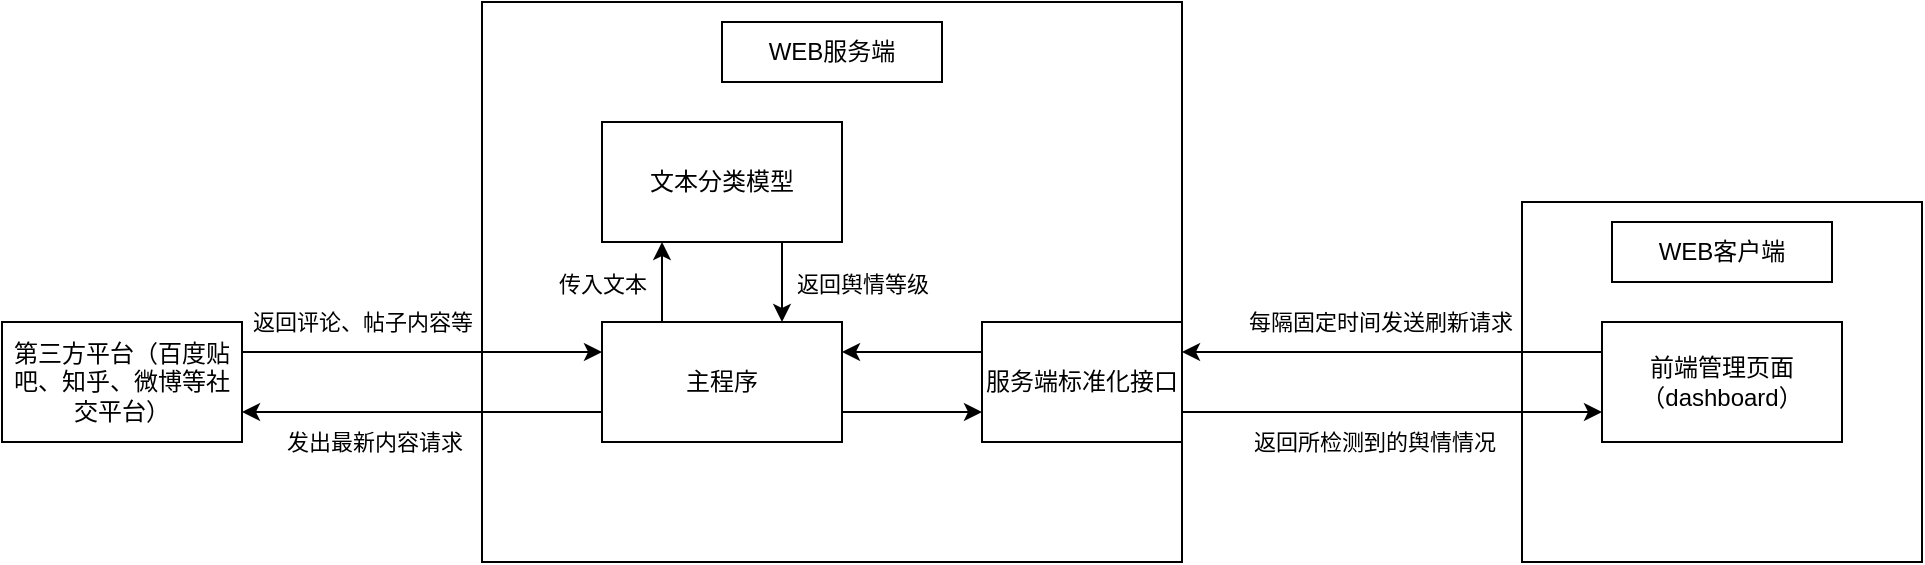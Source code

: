 <mxfile version="26.2.12">
  <diagram name="Page-1" id="tI57CuicpxDjM985Q3Bo">
    <mxGraphModel dx="2065" dy="736" grid="1" gridSize="10" guides="1" tooltips="1" connect="1" arrows="1" fold="1" page="1" pageScale="1" pageWidth="850" pageHeight="1100" math="0" shadow="0">
      <root>
        <mxCell id="0" />
        <mxCell id="1" parent="0" />
        <mxCell id="fnVpeiZnEQash3BwGIsv-52" value="" style="rounded=0;whiteSpace=wrap;html=1;" vertex="1" parent="1">
          <mxGeometry x="40" y="160" width="350" height="280" as="geometry" />
        </mxCell>
        <mxCell id="fnVpeiZnEQash3BwGIsv-6" value="" style="rounded=0;whiteSpace=wrap;html=1;" vertex="1" parent="1">
          <mxGeometry x="560" y="260" width="200" height="180" as="geometry" />
        </mxCell>
        <mxCell id="fnVpeiZnEQash3BwGIsv-4" value="WEB服务端" style="rounded=0;whiteSpace=wrap;html=1;" vertex="1" parent="1">
          <mxGeometry x="160" y="170" width="110" height="30" as="geometry" />
        </mxCell>
        <mxCell id="fnVpeiZnEQash3BwGIsv-22" style="edgeStyle=orthogonalEdgeStyle;rounded=0;orthogonalLoop=1;jettySize=auto;html=1;exitX=0;exitY=0.25;exitDx=0;exitDy=0;entryX=1;entryY=0.25;entryDx=0;entryDy=0;" edge="1" parent="1" source="fnVpeiZnEQash3BwGIsv-5" target="fnVpeiZnEQash3BwGIsv-12">
          <mxGeometry relative="1" as="geometry" />
        </mxCell>
        <mxCell id="fnVpeiZnEQash3BwGIsv-44" style="edgeStyle=orthogonalEdgeStyle;rounded=0;orthogonalLoop=1;jettySize=auto;html=1;exitX=1;exitY=0.75;exitDx=0;exitDy=0;entryX=0;entryY=0.75;entryDx=0;entryDy=0;" edge="1" parent="1" source="fnVpeiZnEQash3BwGIsv-5" target="fnVpeiZnEQash3BwGIsv-9">
          <mxGeometry relative="1" as="geometry" />
        </mxCell>
        <mxCell id="fnVpeiZnEQash3BwGIsv-50" value="返回所检测到的舆情情况" style="edgeLabel;html=1;align=center;verticalAlign=middle;resizable=0;points=[];" vertex="1" connectable="0" parent="fnVpeiZnEQash3BwGIsv-44">
          <mxGeometry x="-0.277" y="-4" relative="1" as="geometry">
            <mxPoint x="20" y="11" as="offset" />
          </mxGeometry>
        </mxCell>
        <mxCell id="fnVpeiZnEQash3BwGIsv-5" value="服务端标准化接口" style="rounded=0;whiteSpace=wrap;html=1;" vertex="1" parent="1">
          <mxGeometry x="290" y="320" width="100" height="60" as="geometry" />
        </mxCell>
        <mxCell id="fnVpeiZnEQash3BwGIsv-8" value="WEB客户端" style="rounded=0;whiteSpace=wrap;html=1;" vertex="1" parent="1">
          <mxGeometry x="605" y="270" width="110" height="30" as="geometry" />
        </mxCell>
        <mxCell id="fnVpeiZnEQash3BwGIsv-48" style="edgeStyle=orthogonalEdgeStyle;rounded=0;orthogonalLoop=1;jettySize=auto;html=1;exitX=0;exitY=0.25;exitDx=0;exitDy=0;entryX=1;entryY=0.25;entryDx=0;entryDy=0;" edge="1" parent="1" source="fnVpeiZnEQash3BwGIsv-9" target="fnVpeiZnEQash3BwGIsv-5">
          <mxGeometry relative="1" as="geometry" />
        </mxCell>
        <mxCell id="fnVpeiZnEQash3BwGIsv-49" value="每隔固定时间发送刷新请求" style="edgeLabel;html=1;align=center;verticalAlign=middle;resizable=0;points=[];" vertex="1" connectable="0" parent="fnVpeiZnEQash3BwGIsv-48">
          <mxGeometry x="0.437" y="-3" relative="1" as="geometry">
            <mxPoint x="40" y="-12" as="offset" />
          </mxGeometry>
        </mxCell>
        <mxCell id="fnVpeiZnEQash3BwGIsv-9" value="前端管理页面&lt;div&gt;（dashboard）&lt;/div&gt;" style="rounded=0;whiteSpace=wrap;html=1;" vertex="1" parent="1">
          <mxGeometry x="600" y="320" width="120" height="60" as="geometry" />
        </mxCell>
        <mxCell id="fnVpeiZnEQash3BwGIsv-33" style="edgeStyle=orthogonalEdgeStyle;rounded=0;orthogonalLoop=1;jettySize=auto;html=1;exitX=1;exitY=0.25;exitDx=0;exitDy=0;entryX=0;entryY=0.25;entryDx=0;entryDy=0;" edge="1" parent="1" source="fnVpeiZnEQash3BwGIsv-11" target="fnVpeiZnEQash3BwGIsv-12">
          <mxGeometry relative="1" as="geometry" />
        </mxCell>
        <mxCell id="fnVpeiZnEQash3BwGIsv-36" value="返回评论、帖子内容等" style="edgeLabel;html=1;align=center;verticalAlign=middle;resizable=0;points=[];" vertex="1" connectable="0" parent="fnVpeiZnEQash3BwGIsv-33">
          <mxGeometry x="-0.25" y="1" relative="1" as="geometry">
            <mxPoint x="-8" y="-14" as="offset" />
          </mxGeometry>
        </mxCell>
        <mxCell id="fnVpeiZnEQash3BwGIsv-11" value="第三方平台（百度贴吧、知乎、微博等社交平台）" style="rounded=0;whiteSpace=wrap;html=1;" vertex="1" parent="1">
          <mxGeometry x="-200" y="320" width="120" height="60" as="geometry" />
        </mxCell>
        <mxCell id="fnVpeiZnEQash3BwGIsv-34" style="edgeStyle=orthogonalEdgeStyle;rounded=0;orthogonalLoop=1;jettySize=auto;html=1;exitX=0;exitY=0.75;exitDx=0;exitDy=0;entryX=1;entryY=0.75;entryDx=0;entryDy=0;" edge="1" parent="1" source="fnVpeiZnEQash3BwGIsv-12" target="fnVpeiZnEQash3BwGIsv-11">
          <mxGeometry relative="1" as="geometry" />
        </mxCell>
        <mxCell id="fnVpeiZnEQash3BwGIsv-35" value="发出最新内容请求" style="edgeLabel;html=1;align=center;verticalAlign=middle;resizable=0;points=[];" vertex="1" connectable="0" parent="fnVpeiZnEQash3BwGIsv-34">
          <mxGeometry x="0.463" y="-2" relative="1" as="geometry">
            <mxPoint x="17" y="17" as="offset" />
          </mxGeometry>
        </mxCell>
        <mxCell id="fnVpeiZnEQash3BwGIsv-38" style="edgeStyle=orthogonalEdgeStyle;rounded=0;orthogonalLoop=1;jettySize=auto;html=1;exitX=0.25;exitY=0;exitDx=0;exitDy=0;entryX=0.25;entryY=1;entryDx=0;entryDy=0;" edge="1" parent="1" source="fnVpeiZnEQash3BwGIsv-12" target="fnVpeiZnEQash3BwGIsv-37">
          <mxGeometry relative="1" as="geometry" />
        </mxCell>
        <mxCell id="fnVpeiZnEQash3BwGIsv-41" value="传入文本" style="edgeLabel;html=1;align=center;verticalAlign=middle;resizable=0;points=[];" vertex="1" connectable="0" parent="fnVpeiZnEQash3BwGIsv-38">
          <mxGeometry x="0.233" y="2" relative="1" as="geometry">
            <mxPoint x="-28" y="5" as="offset" />
          </mxGeometry>
        </mxCell>
        <mxCell id="fnVpeiZnEQash3BwGIsv-47" style="edgeStyle=orthogonalEdgeStyle;rounded=0;orthogonalLoop=1;jettySize=auto;html=1;exitX=1;exitY=0.75;exitDx=0;exitDy=0;entryX=0;entryY=0.75;entryDx=0;entryDy=0;" edge="1" parent="1" source="fnVpeiZnEQash3BwGIsv-12" target="fnVpeiZnEQash3BwGIsv-5">
          <mxGeometry relative="1" as="geometry" />
        </mxCell>
        <mxCell id="fnVpeiZnEQash3BwGIsv-12" value="主程序" style="rounded=0;whiteSpace=wrap;html=1;" vertex="1" parent="1">
          <mxGeometry x="100" y="320" width="120" height="60" as="geometry" />
        </mxCell>
        <mxCell id="fnVpeiZnEQash3BwGIsv-40" style="edgeStyle=orthogonalEdgeStyle;rounded=0;orthogonalLoop=1;jettySize=auto;html=1;exitX=0.75;exitY=1;exitDx=0;exitDy=0;entryX=0.75;entryY=0;entryDx=0;entryDy=0;" edge="1" parent="1" source="fnVpeiZnEQash3BwGIsv-37" target="fnVpeiZnEQash3BwGIsv-12">
          <mxGeometry relative="1" as="geometry" />
        </mxCell>
        <mxCell id="fnVpeiZnEQash3BwGIsv-45" value="返回舆情等级" style="edgeLabel;html=1;align=center;verticalAlign=middle;resizable=0;points=[];" vertex="1" connectable="0" parent="fnVpeiZnEQash3BwGIsv-40">
          <mxGeometry x="0.017" y="-2" relative="1" as="geometry">
            <mxPoint x="42" as="offset" />
          </mxGeometry>
        </mxCell>
        <mxCell id="fnVpeiZnEQash3BwGIsv-37" value="文本分类模型" style="rounded=0;whiteSpace=wrap;html=1;" vertex="1" parent="1">
          <mxGeometry x="100" y="220" width="120" height="60" as="geometry" />
        </mxCell>
      </root>
    </mxGraphModel>
  </diagram>
</mxfile>
